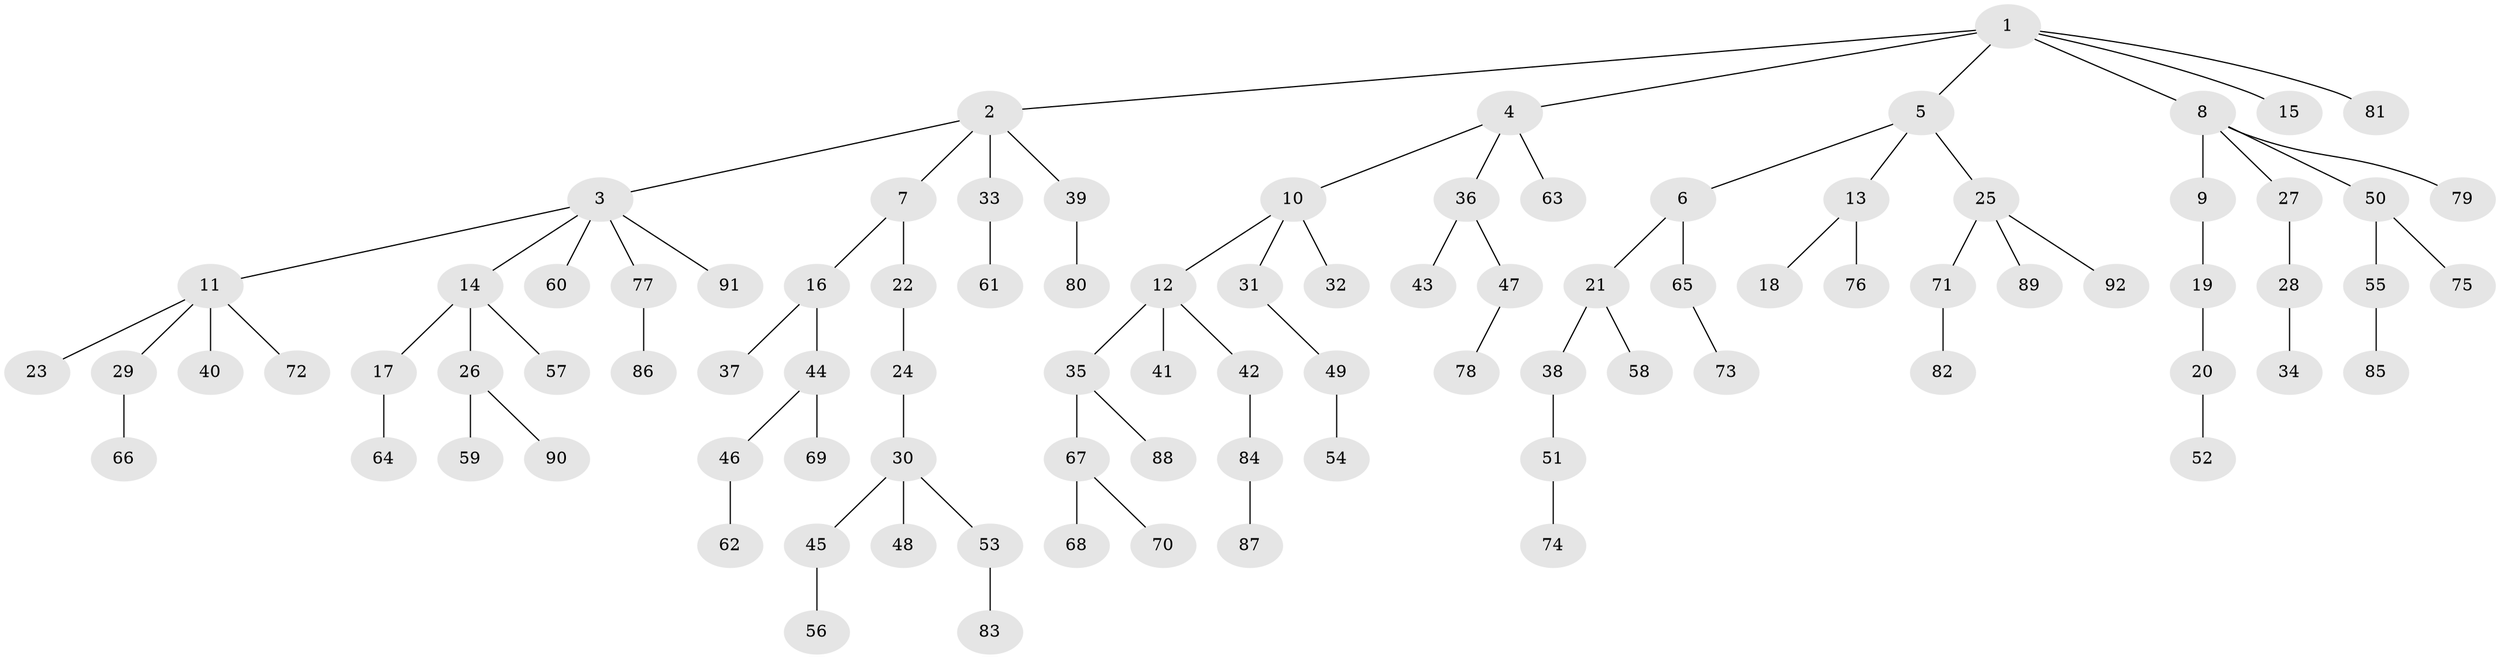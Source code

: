 // Generated by graph-tools (version 1.1) at 2025/52/03/09/25 04:52:40]
// undirected, 92 vertices, 91 edges
graph export_dot {
graph [start="1"]
  node [color=gray90,style=filled];
  1;
  2;
  3;
  4;
  5;
  6;
  7;
  8;
  9;
  10;
  11;
  12;
  13;
  14;
  15;
  16;
  17;
  18;
  19;
  20;
  21;
  22;
  23;
  24;
  25;
  26;
  27;
  28;
  29;
  30;
  31;
  32;
  33;
  34;
  35;
  36;
  37;
  38;
  39;
  40;
  41;
  42;
  43;
  44;
  45;
  46;
  47;
  48;
  49;
  50;
  51;
  52;
  53;
  54;
  55;
  56;
  57;
  58;
  59;
  60;
  61;
  62;
  63;
  64;
  65;
  66;
  67;
  68;
  69;
  70;
  71;
  72;
  73;
  74;
  75;
  76;
  77;
  78;
  79;
  80;
  81;
  82;
  83;
  84;
  85;
  86;
  87;
  88;
  89;
  90;
  91;
  92;
  1 -- 2;
  1 -- 4;
  1 -- 5;
  1 -- 8;
  1 -- 15;
  1 -- 81;
  2 -- 3;
  2 -- 7;
  2 -- 33;
  2 -- 39;
  3 -- 11;
  3 -- 14;
  3 -- 60;
  3 -- 77;
  3 -- 91;
  4 -- 10;
  4 -- 36;
  4 -- 63;
  5 -- 6;
  5 -- 13;
  5 -- 25;
  6 -- 21;
  6 -- 65;
  7 -- 16;
  7 -- 22;
  8 -- 9;
  8 -- 27;
  8 -- 50;
  8 -- 79;
  9 -- 19;
  10 -- 12;
  10 -- 31;
  10 -- 32;
  11 -- 23;
  11 -- 29;
  11 -- 40;
  11 -- 72;
  12 -- 35;
  12 -- 41;
  12 -- 42;
  13 -- 18;
  13 -- 76;
  14 -- 17;
  14 -- 26;
  14 -- 57;
  16 -- 37;
  16 -- 44;
  17 -- 64;
  19 -- 20;
  20 -- 52;
  21 -- 38;
  21 -- 58;
  22 -- 24;
  24 -- 30;
  25 -- 71;
  25 -- 89;
  25 -- 92;
  26 -- 59;
  26 -- 90;
  27 -- 28;
  28 -- 34;
  29 -- 66;
  30 -- 45;
  30 -- 48;
  30 -- 53;
  31 -- 49;
  33 -- 61;
  35 -- 67;
  35 -- 88;
  36 -- 43;
  36 -- 47;
  38 -- 51;
  39 -- 80;
  42 -- 84;
  44 -- 46;
  44 -- 69;
  45 -- 56;
  46 -- 62;
  47 -- 78;
  49 -- 54;
  50 -- 55;
  50 -- 75;
  51 -- 74;
  53 -- 83;
  55 -- 85;
  65 -- 73;
  67 -- 68;
  67 -- 70;
  71 -- 82;
  77 -- 86;
  84 -- 87;
}
